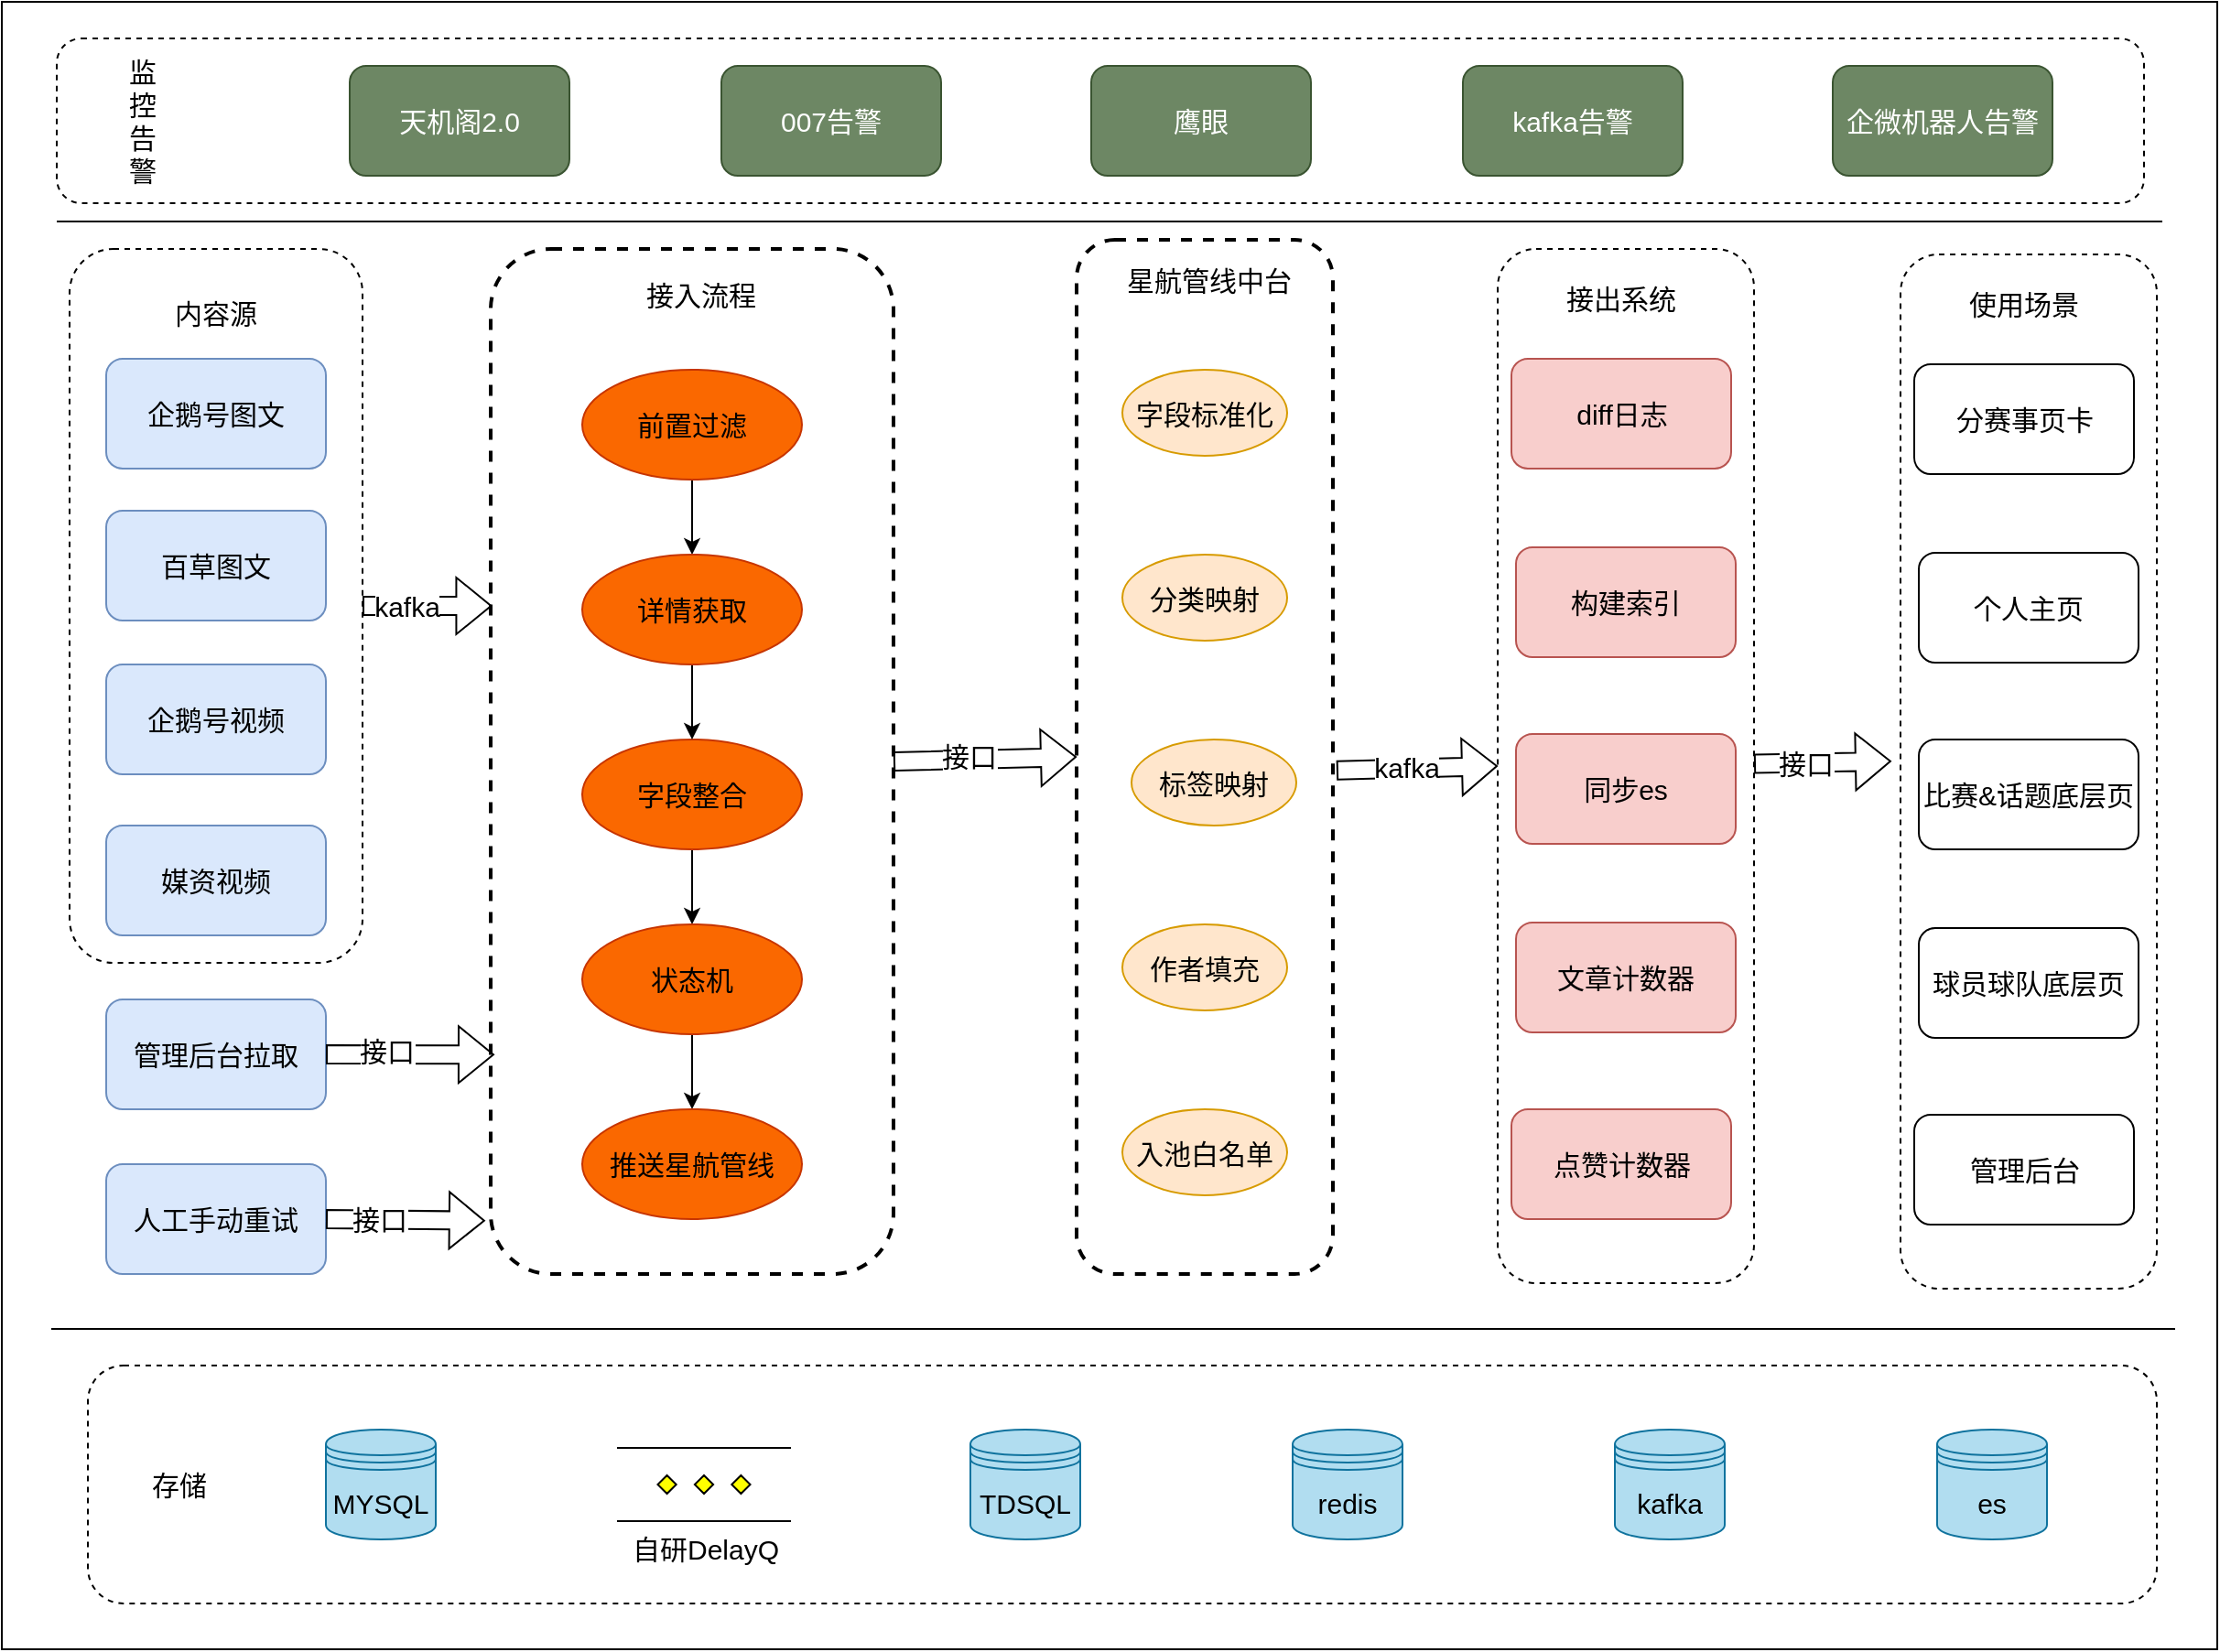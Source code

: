 <mxfile version="16.0.3" type="github">
  <diagram id="Ehf6K-8b_N_PcfSkCcOT" name="Page-1">
    <mxGraphModel dx="1422" dy="762" grid="1" gridSize="10" guides="1" tooltips="1" connect="1" arrows="1" fold="1" page="1" pageScale="1" pageWidth="1654" pageHeight="2336" math="0" shadow="0">
      <root>
        <mxCell id="0" />
        <mxCell id="1" parent="0" />
        <mxCell id="2IMKjfMsFiyMc3P6ZTSg-109" value="" style="rounded=0;whiteSpace=wrap;html=1;fontSize=15;" parent="1" vertex="1">
          <mxGeometry x="220" y="330" width="1210" height="900" as="geometry" />
        </mxCell>
        <mxCell id="2IMKjfMsFiyMc3P6ZTSg-38" value="" style="rounded=1;whiteSpace=wrap;html=1;dashed=1;fontSize=15;" parent="1" vertex="1">
          <mxGeometry x="257" y="465" width="160" height="390" as="geometry" />
        </mxCell>
        <mxCell id="2IMKjfMsFiyMc3P6ZTSg-1" value="企鹅号图文" style="rounded=1;whiteSpace=wrap;html=1;fontSize=15;fillColor=#dae8fc;strokeColor=#6c8ebf;" parent="1" vertex="1">
          <mxGeometry x="277" y="525" width="120" height="60" as="geometry" />
        </mxCell>
        <mxCell id="2IMKjfMsFiyMc3P6ZTSg-2" value="百草图文" style="rounded=1;whiteSpace=wrap;html=1;fontSize=15;fillColor=#dae8fc;strokeColor=#6c8ebf;" parent="1" vertex="1">
          <mxGeometry x="277" y="608" width="120" height="60" as="geometry" />
        </mxCell>
        <mxCell id="2IMKjfMsFiyMc3P6ZTSg-3" value="企鹅号视频" style="rounded=1;whiteSpace=wrap;html=1;fontSize=15;fillColor=#dae8fc;strokeColor=#6c8ebf;" parent="1" vertex="1">
          <mxGeometry x="277" y="692" width="120" height="60" as="geometry" />
        </mxCell>
        <mxCell id="2IMKjfMsFiyMc3P6ZTSg-4" value="媒资视频" style="rounded=1;whiteSpace=wrap;html=1;fontSize=15;fillColor=#dae8fc;strokeColor=#6c8ebf;" parent="1" vertex="1">
          <mxGeometry x="277" y="780" width="120" height="60" as="geometry" />
        </mxCell>
        <mxCell id="2IMKjfMsFiyMc3P6ZTSg-5" value="" style="rounded=1;whiteSpace=wrap;html=1;dashed=1;fontSize=15;strokeWidth=2;" parent="1" vertex="1">
          <mxGeometry x="487" y="465" width="220" height="560" as="geometry" />
        </mxCell>
        <mxCell id="2IMKjfMsFiyMc3P6ZTSg-6" value="接入流程" style="text;html=1;strokeColor=none;fillColor=none;align=center;verticalAlign=middle;whiteSpace=wrap;rounded=0;fontSize=15;" parent="1" vertex="1">
          <mxGeometry x="567" y="475" width="70" height="30" as="geometry" />
        </mxCell>
        <mxCell id="2IMKjfMsFiyMc3P6ZTSg-49" style="edgeStyle=orthogonalEdgeStyle;rounded=0;orthogonalLoop=1;jettySize=auto;html=1;exitX=0.5;exitY=1;exitDx=0;exitDy=0;entryX=0.5;entryY=0;entryDx=0;entryDy=0;fontSize=15;" parent="1" source="2IMKjfMsFiyMc3P6ZTSg-7" target="2IMKjfMsFiyMc3P6ZTSg-11" edge="1">
          <mxGeometry relative="1" as="geometry" />
        </mxCell>
        <mxCell id="2IMKjfMsFiyMc3P6ZTSg-7" value="前置过滤" style="ellipse;whiteSpace=wrap;html=1;fontFamily=Helvetica;fontSize=15;align=center;strokeColor=#C73500;fillColor=#fa6800;fontColor=#000000;" parent="1" vertex="1">
          <mxGeometry x="537" y="531" width="120" height="60" as="geometry" />
        </mxCell>
        <mxCell id="2IMKjfMsFiyMc3P6ZTSg-51" style="edgeStyle=orthogonalEdgeStyle;rounded=0;orthogonalLoop=1;jettySize=auto;html=1;exitX=0.5;exitY=1;exitDx=0;exitDy=0;entryX=0.5;entryY=0;entryDx=0;entryDy=0;fontSize=15;" parent="1" source="2IMKjfMsFiyMc3P6ZTSg-8" target="2IMKjfMsFiyMc3P6ZTSg-9" edge="1">
          <mxGeometry relative="1" as="geometry" />
        </mxCell>
        <mxCell id="2IMKjfMsFiyMc3P6ZTSg-8" value="字段整合" style="ellipse;whiteSpace=wrap;html=1;fontFamily=Helvetica;fontSize=15;align=center;strokeColor=#C73500;fillColor=#fa6800;fontColor=#000000;" parent="1" vertex="1">
          <mxGeometry x="537" y="733" width="120" height="60" as="geometry" />
        </mxCell>
        <mxCell id="2IMKjfMsFiyMc3P6ZTSg-52" style="edgeStyle=orthogonalEdgeStyle;rounded=0;orthogonalLoop=1;jettySize=auto;html=1;exitX=0.5;exitY=1;exitDx=0;exitDy=0;fontSize=15;" parent="1" source="2IMKjfMsFiyMc3P6ZTSg-9" target="2IMKjfMsFiyMc3P6ZTSg-10" edge="1">
          <mxGeometry relative="1" as="geometry" />
        </mxCell>
        <mxCell id="2IMKjfMsFiyMc3P6ZTSg-9" value="状态机" style="ellipse;whiteSpace=wrap;html=1;fontFamily=Helvetica;fontSize=15;align=center;strokeColor=#C73500;fillColor=#fa6800;fontColor=#000000;" parent="1" vertex="1">
          <mxGeometry x="537" y="834" width="120" height="60" as="geometry" />
        </mxCell>
        <mxCell id="2IMKjfMsFiyMc3P6ZTSg-10" value="推送星航管线" style="ellipse;whiteSpace=wrap;html=1;fontFamily=Helvetica;fontSize=15;align=center;strokeColor=#C73500;fillColor=#fa6800;fontColor=#000000;" parent="1" vertex="1">
          <mxGeometry x="537" y="935" width="120" height="60" as="geometry" />
        </mxCell>
        <mxCell id="2IMKjfMsFiyMc3P6ZTSg-50" style="edgeStyle=orthogonalEdgeStyle;rounded=0;orthogonalLoop=1;jettySize=auto;html=1;exitX=0.5;exitY=1;exitDx=0;exitDy=0;entryX=0.5;entryY=0;entryDx=0;entryDy=0;fontSize=15;" parent="1" source="2IMKjfMsFiyMc3P6ZTSg-11" target="2IMKjfMsFiyMc3P6ZTSg-8" edge="1">
          <mxGeometry relative="1" as="geometry" />
        </mxCell>
        <mxCell id="2IMKjfMsFiyMc3P6ZTSg-11" value="详情获取" style="ellipse;whiteSpace=wrap;html=1;fontFamily=Helvetica;fontSize=15;align=center;strokeColor=#C73500;fillColor=#fa6800;fontColor=#000000;" parent="1" vertex="1">
          <mxGeometry x="537" y="632" width="120" height="60" as="geometry" />
        </mxCell>
        <mxCell id="2IMKjfMsFiyMc3P6ZTSg-12" value="" style="rounded=1;whiteSpace=wrap;html=1;fontSize=15;dashed=1;strokeWidth=2;" parent="1" vertex="1">
          <mxGeometry x="807" y="460" width="140" height="565" as="geometry" />
        </mxCell>
        <mxCell id="2IMKjfMsFiyMc3P6ZTSg-13" value="星航管线中台" style="text;html=1;strokeColor=none;fillColor=none;align=center;verticalAlign=middle;whiteSpace=wrap;rounded=0;fontSize=15;" parent="1" vertex="1">
          <mxGeometry x="832" y="468" width="95" height="27" as="geometry" />
        </mxCell>
        <mxCell id="2IMKjfMsFiyMc3P6ZTSg-17" value="作者填充" style="ellipse;whiteSpace=wrap;html=1;fillColor=#ffe6cc;strokeColor=#d79b00;fontFamily=Times New Roman;fontSize=15;" parent="1" vertex="1">
          <mxGeometry x="832" y="834" width="90" height="47" as="geometry" />
        </mxCell>
        <mxCell id="2IMKjfMsFiyMc3P6ZTSg-18" value="字段标准化" style="ellipse;whiteSpace=wrap;html=1;fontFamily=Times New Roman;fontSize=15;fontColor=rgb(0, 0, 0);align=center;strokeColor=#d79b00;fillColor=#ffe6cc;" parent="1" vertex="1">
          <mxGeometry x="832" y="531" width="90" height="47" as="geometry" />
        </mxCell>
        <mxCell id="2IMKjfMsFiyMc3P6ZTSg-19" value="分类映射" style="ellipse;whiteSpace=wrap;html=1;fillColor=#ffe6cc;strokeColor=#d79b00;fontFamily=Times New Roman;fontSize=15;" parent="1" vertex="1">
          <mxGeometry x="832" y="632" width="90" height="47" as="geometry" />
        </mxCell>
        <mxCell id="2IMKjfMsFiyMc3P6ZTSg-20" value="标签映射" style="ellipse;whiteSpace=wrap;html=1;fillColor=#ffe6cc;strokeColor=#d79b00;fontFamily=Times New Roman;fontSize=15;" parent="1" vertex="1">
          <mxGeometry x="837" y="733" width="90" height="47" as="geometry" />
        </mxCell>
        <mxCell id="2IMKjfMsFiyMc3P6ZTSg-21" value="入池白名单" style="ellipse;whiteSpace=wrap;html=1;fillColor=#ffe6cc;strokeColor=#d79b00;fontFamily=Times New Roman;fontSize=15;" parent="1" vertex="1">
          <mxGeometry x="832" y="935" width="90" height="47" as="geometry" />
        </mxCell>
        <mxCell id="2IMKjfMsFiyMc3P6ZTSg-39" value="内容源" style="text;html=1;strokeColor=none;fillColor=none;align=center;verticalAlign=middle;whiteSpace=wrap;rounded=0;fontSize=15;" parent="1" vertex="1">
          <mxGeometry x="307" y="485" width="60" height="30" as="geometry" />
        </mxCell>
        <mxCell id="2IMKjfMsFiyMc3P6ZTSg-40" value="管理后台拉取" style="rounded=1;whiteSpace=wrap;html=1;fontSize=15;fillColor=#dae8fc;strokeColor=#6c8ebf;" parent="1" vertex="1">
          <mxGeometry x="277" y="875" width="120" height="60" as="geometry" />
        </mxCell>
        <mxCell id="2IMKjfMsFiyMc3P6ZTSg-41" value="人工手动重试" style="rounded=1;whiteSpace=wrap;html=1;fontSize=15;fillColor=#dae8fc;strokeColor=#6c8ebf;" parent="1" vertex="1">
          <mxGeometry x="277" y="965" width="120" height="60" as="geometry" />
        </mxCell>
        <mxCell id="2IMKjfMsFiyMc3P6ZTSg-56" value="" style="shape=flexArrow;endArrow=classic;html=1;rounded=0;fontSize=15;entryX=0;entryY=0.5;entryDx=0;entryDy=0;exitX=1;exitY=0.5;exitDx=0;exitDy=0;" parent="1" source="2IMKjfMsFiyMc3P6ZTSg-5" target="2IMKjfMsFiyMc3P6ZTSg-12" edge="1">
          <mxGeometry width="50" height="50" relative="1" as="geometry">
            <mxPoint x="717" y="743" as="sourcePoint" />
            <mxPoint x="757" y="755" as="targetPoint" />
          </mxGeometry>
        </mxCell>
        <mxCell id="2IMKjfMsFiyMc3P6ZTSg-75" value="接口" style="edgeLabel;html=1;align=center;verticalAlign=middle;resizable=0;points=[];fontSize=15;" parent="2IMKjfMsFiyMc3P6ZTSg-56" vertex="1" connectable="0">
          <mxGeometry x="-0.357" y="6" relative="1" as="geometry">
            <mxPoint x="9" y="4" as="offset" />
          </mxGeometry>
        </mxCell>
        <mxCell id="2IMKjfMsFiyMc3P6ZTSg-57" value="" style="shape=flexArrow;endArrow=classic;html=1;rounded=0;fontSize=15;exitX=1;exitY=0.5;exitDx=0;exitDy=0;entryX=-0.014;entryY=0.948;entryDx=0;entryDy=0;entryPerimeter=0;" parent="1" source="2IMKjfMsFiyMc3P6ZTSg-41" target="2IMKjfMsFiyMc3P6ZTSg-5" edge="1">
          <mxGeometry width="50" height="50" relative="1" as="geometry">
            <mxPoint x="457" y="1025" as="sourcePoint" />
            <mxPoint x="477" y="995" as="targetPoint" />
          </mxGeometry>
        </mxCell>
        <mxCell id="2IMKjfMsFiyMc3P6ZTSg-74" value="接口" style="edgeLabel;html=1;align=center;verticalAlign=middle;resizable=0;points=[];fontSize=15;" parent="2IMKjfMsFiyMc3P6ZTSg-57" vertex="1" connectable="0">
          <mxGeometry x="-0.333" y="1" relative="1" as="geometry">
            <mxPoint as="offset" />
          </mxGeometry>
        </mxCell>
        <mxCell id="2IMKjfMsFiyMc3P6ZTSg-59" value="" style="shape=flexArrow;endArrow=classic;html=1;rounded=0;fontSize=15;exitX=1;exitY=0.5;exitDx=0;exitDy=0;entryX=0.009;entryY=0.786;entryDx=0;entryDy=0;entryPerimeter=0;" parent="1" source="2IMKjfMsFiyMc3P6ZTSg-40" target="2IMKjfMsFiyMc3P6ZTSg-5" edge="1">
          <mxGeometry width="50" height="50" relative="1" as="geometry">
            <mxPoint x="417" y="945" as="sourcePoint" />
            <mxPoint x="467" y="895" as="targetPoint" />
          </mxGeometry>
        </mxCell>
        <mxCell id="2IMKjfMsFiyMc3P6ZTSg-73" value="接口" style="edgeLabel;html=1;align=center;verticalAlign=middle;resizable=0;points=[];fontSize=15;" parent="2IMKjfMsFiyMc3P6ZTSg-59" vertex="1" connectable="0">
          <mxGeometry x="-0.282" y="2" relative="1" as="geometry">
            <mxPoint as="offset" />
          </mxGeometry>
        </mxCell>
        <mxCell id="2IMKjfMsFiyMc3P6ZTSg-60" value="" style="shape=flexArrow;endArrow=classic;html=1;rounded=0;fontSize=15;" parent="1" source="2IMKjfMsFiyMc3P6ZTSg-38" edge="1">
          <mxGeometry width="50" height="50" relative="1" as="geometry">
            <mxPoint x="417" y="710" as="sourcePoint" />
            <mxPoint x="487.711" y="660" as="targetPoint" />
          </mxGeometry>
        </mxCell>
        <mxCell id="2IMKjfMsFiyMc3P6ZTSg-72" value="kafka" style="edgeLabel;html=1;align=center;verticalAlign=middle;resizable=0;points=[];fontSize=15;" parent="2IMKjfMsFiyMc3P6ZTSg-60" vertex="1" connectable="0">
          <mxGeometry x="-0.321" relative="1" as="geometry">
            <mxPoint as="offset" />
          </mxGeometry>
        </mxCell>
        <mxCell id="2IMKjfMsFiyMc3P6ZTSg-62" value="" style="rounded=1;whiteSpace=wrap;html=1;fontSize=15;dashed=1;" parent="1" vertex="1">
          <mxGeometry x="1037" y="465" width="140" height="565" as="geometry" />
        </mxCell>
        <mxCell id="2IMKjfMsFiyMc3P6ZTSg-64" value="接出系统" style="text;html=1;strokeColor=none;fillColor=none;align=center;verticalAlign=middle;whiteSpace=wrap;rounded=0;fontSize=15;" parent="1" vertex="1">
          <mxGeometry x="1057" y="478" width="95" height="27" as="geometry" />
        </mxCell>
        <mxCell id="2IMKjfMsFiyMc3P6ZTSg-65" value="" style="shape=flexArrow;endArrow=classic;html=1;rounded=0;fontSize=15;exitX=1.014;exitY=0.513;exitDx=0;exitDy=0;entryX=0;entryY=0.5;entryDx=0;entryDy=0;exitPerimeter=0;" parent="1" source="2IMKjfMsFiyMc3P6ZTSg-12" target="2IMKjfMsFiyMc3P6ZTSg-62" edge="1">
          <mxGeometry width="50" height="50" relative="1" as="geometry">
            <mxPoint x="957" y="775" as="sourcePoint" />
            <mxPoint x="1007" y="725" as="targetPoint" />
          </mxGeometry>
        </mxCell>
        <mxCell id="2IMKjfMsFiyMc3P6ZTSg-66" value="kafka" style="edgeLabel;html=1;align=center;verticalAlign=middle;resizable=0;points=[];fontSize=15;" parent="2IMKjfMsFiyMc3P6ZTSg-65" vertex="1" connectable="0">
          <mxGeometry x="0.294" y="-3" relative="1" as="geometry">
            <mxPoint x="-19" y="-4" as="offset" />
          </mxGeometry>
        </mxCell>
        <mxCell id="2IMKjfMsFiyMc3P6ZTSg-67" value="diff日志" style="rounded=1;whiteSpace=wrap;html=1;fontSize=15;fillColor=#f8cecc;strokeColor=#b85450;" parent="1" vertex="1">
          <mxGeometry x="1044.5" y="525" width="120" height="60" as="geometry" />
        </mxCell>
        <mxCell id="2IMKjfMsFiyMc3P6ZTSg-68" value="构建索引" style="rounded=1;whiteSpace=wrap;html=1;fontSize=15;fillColor=#f8cecc;strokeColor=#b85450;" parent="1" vertex="1">
          <mxGeometry x="1047" y="628" width="120" height="60" as="geometry" />
        </mxCell>
        <mxCell id="2IMKjfMsFiyMc3P6ZTSg-69" value="同步es" style="rounded=1;whiteSpace=wrap;html=1;fontSize=15;fillColor=#f8cecc;strokeColor=#b85450;" parent="1" vertex="1">
          <mxGeometry x="1047" y="730" width="120" height="60" as="geometry" />
        </mxCell>
        <mxCell id="2IMKjfMsFiyMc3P6ZTSg-70" value="文章计数器" style="rounded=1;whiteSpace=wrap;html=1;fontSize=15;fillColor=#f8cecc;strokeColor=#b85450;" parent="1" vertex="1">
          <mxGeometry x="1047" y="833" width="120" height="60" as="geometry" />
        </mxCell>
        <mxCell id="2IMKjfMsFiyMc3P6ZTSg-71" value="点赞计数器" style="rounded=1;whiteSpace=wrap;html=1;fontSize=15;fillColor=#f8cecc;strokeColor=#b85450;" parent="1" vertex="1">
          <mxGeometry x="1044.5" y="935" width="120" height="60" as="geometry" />
        </mxCell>
        <mxCell id="2IMKjfMsFiyMc3P6ZTSg-76" value="" style="rounded=1;whiteSpace=wrap;html=1;dashed=1;fontSize=15;" parent="1" vertex="1">
          <mxGeometry x="267" y="1075" width="1130" height="130" as="geometry" />
        </mxCell>
        <mxCell id="2IMKjfMsFiyMc3P6ZTSg-77" value="" style="endArrow=none;html=1;rounded=0;fontSize=15;" parent="1" edge="1">
          <mxGeometry width="50" height="50" relative="1" as="geometry">
            <mxPoint x="247" y="1055" as="sourcePoint" />
            <mxPoint x="1407" y="1055" as="targetPoint" />
          </mxGeometry>
        </mxCell>
        <mxCell id="2IMKjfMsFiyMc3P6ZTSg-78" value="" style="rounded=1;whiteSpace=wrap;html=1;fontSize=15;dashed=1;" parent="1" vertex="1">
          <mxGeometry x="1257" y="468" width="140" height="565" as="geometry" />
        </mxCell>
        <mxCell id="2IMKjfMsFiyMc3P6ZTSg-79" value="使用场景" style="text;html=1;strokeColor=none;fillColor=none;align=center;verticalAlign=middle;whiteSpace=wrap;rounded=0;fontSize=15;" parent="1" vertex="1">
          <mxGeometry x="1277" y="481" width="95" height="27" as="geometry" />
        </mxCell>
        <mxCell id="2IMKjfMsFiyMc3P6ZTSg-80" value="分赛事页卡" style="rounded=1;whiteSpace=wrap;html=1;fontSize=15;" parent="1" vertex="1">
          <mxGeometry x="1264.5" y="528" width="120" height="60" as="geometry" />
        </mxCell>
        <mxCell id="2IMKjfMsFiyMc3P6ZTSg-81" value="个人主页" style="rounded=1;whiteSpace=wrap;html=1;fontSize=15;" parent="1" vertex="1">
          <mxGeometry x="1267" y="631" width="120" height="60" as="geometry" />
        </mxCell>
        <mxCell id="2IMKjfMsFiyMc3P6ZTSg-82" value="比赛&amp;amp;话题底层页" style="rounded=1;whiteSpace=wrap;html=1;fontSize=15;" parent="1" vertex="1">
          <mxGeometry x="1267" y="733" width="120" height="60" as="geometry" />
        </mxCell>
        <mxCell id="2IMKjfMsFiyMc3P6ZTSg-83" value="球员球队底层页" style="rounded=1;whiteSpace=wrap;html=1;fontSize=15;" parent="1" vertex="1">
          <mxGeometry x="1267" y="836" width="120" height="60" as="geometry" />
        </mxCell>
        <mxCell id="2IMKjfMsFiyMc3P6ZTSg-84" value="管理后台" style="rounded=1;whiteSpace=wrap;html=1;fontSize=15;" parent="1" vertex="1">
          <mxGeometry x="1264.5" y="938" width="120" height="60" as="geometry" />
        </mxCell>
        <mxCell id="2IMKjfMsFiyMc3P6ZTSg-87" value="" style="shape=flexArrow;endArrow=classic;html=1;rounded=0;fontSize=15;entryX=-0.036;entryY=0.49;entryDx=0;entryDy=0;entryPerimeter=0;" parent="1" source="2IMKjfMsFiyMc3P6ZTSg-62" target="2IMKjfMsFiyMc3P6ZTSg-78" edge="1">
          <mxGeometry width="50" height="50" relative="1" as="geometry">
            <mxPoint x="1177" y="797.5" as="sourcePoint" />
            <mxPoint x="1247.711" y="747.5" as="targetPoint" />
          </mxGeometry>
        </mxCell>
        <mxCell id="2IMKjfMsFiyMc3P6ZTSg-88" value="接口" style="edgeLabel;html=1;align=center;verticalAlign=middle;resizable=0;points=[];fontSize=15;" parent="2IMKjfMsFiyMc3P6ZTSg-87" vertex="1" connectable="0">
          <mxGeometry x="-0.361" y="-2" relative="1" as="geometry">
            <mxPoint x="4" y="-2" as="offset" />
          </mxGeometry>
        </mxCell>
        <mxCell id="2IMKjfMsFiyMc3P6ZTSg-91" value="存储" style="text;html=1;strokeColor=none;fillColor=none;align=center;verticalAlign=middle;whiteSpace=wrap;rounded=0;dashed=1;fontSize=15;" parent="1" vertex="1">
          <mxGeometry x="287" y="1125" width="60" height="30" as="geometry" />
        </mxCell>
        <mxCell id="2IMKjfMsFiyMc3P6ZTSg-92" value="MYSQL" style="shape=datastore;whiteSpace=wrap;html=1;fontSize=15;fillColor=#b1ddf0;strokeColor=#10739e;flipV=0;" parent="1" vertex="1">
          <mxGeometry x="397" y="1110" width="60" height="60" as="geometry" />
        </mxCell>
        <mxCell id="2IMKjfMsFiyMc3P6ZTSg-93" value="TDSQL" style="shape=datastore;whiteSpace=wrap;html=1;fontSize=15;fillColor=#b1ddf0;strokeColor=#10739e;flipV=0;" parent="1" vertex="1">
          <mxGeometry x="749" y="1110" width="60" height="60" as="geometry" />
        </mxCell>
        <mxCell id="2IMKjfMsFiyMc3P6ZTSg-94" value="redis" style="shape=datastore;whiteSpace=wrap;html=1;fontSize=15;fillColor=#b1ddf0;strokeColor=#10739e;flipV=0;" parent="1" vertex="1">
          <mxGeometry x="925" y="1110" width="60" height="60" as="geometry" />
        </mxCell>
        <mxCell id="2IMKjfMsFiyMc3P6ZTSg-95" value="kafka" style="shape=datastore;whiteSpace=wrap;html=1;fontSize=15;fillColor=#b1ddf0;strokeColor=#10739e;flipV=0;" parent="1" vertex="1">
          <mxGeometry x="1101" y="1110" width="60" height="60" as="geometry" />
        </mxCell>
        <mxCell id="2IMKjfMsFiyMc3P6ZTSg-96" value="es" style="shape=datastore;whiteSpace=wrap;html=1;fontSize=15;fillColor=#b1ddf0;strokeColor=#10739e;flipV=0;" parent="1" vertex="1">
          <mxGeometry x="1277" y="1110" width="60" height="60" as="geometry" />
        </mxCell>
        <mxCell id="2IMKjfMsFiyMc3P6ZTSg-97" value="" style="endArrow=none;html=1;rounded=0;fontSize=15;" parent="1" edge="1">
          <mxGeometry width="50" height="50" relative="1" as="geometry">
            <mxPoint x="250" y="450" as="sourcePoint" />
            <mxPoint x="1400" y="450" as="targetPoint" />
          </mxGeometry>
        </mxCell>
        <mxCell id="2IMKjfMsFiyMc3P6ZTSg-98" value="" style="rounded=1;whiteSpace=wrap;html=1;fontSize=15;dashed=1;" parent="1" vertex="1">
          <mxGeometry x="250" y="350" width="1140" height="90" as="geometry" />
        </mxCell>
        <mxCell id="2IMKjfMsFiyMc3P6ZTSg-99" value="天机阁2.0" style="rounded=1;whiteSpace=wrap;html=1;fontSize=15;fillColor=#6d8764;strokeColor=#3A5431;fontColor=#ffffff;" parent="1" vertex="1">
          <mxGeometry x="410" y="365" width="120" height="60" as="geometry" />
        </mxCell>
        <mxCell id="2IMKjfMsFiyMc3P6ZTSg-100" value="007告警" style="rounded=1;whiteSpace=wrap;html=1;fontSize=15;fillColor=#6d8764;strokeColor=#3A5431;fontColor=#ffffff;" parent="1" vertex="1">
          <mxGeometry x="613" y="365" width="120" height="60" as="geometry" />
        </mxCell>
        <mxCell id="2IMKjfMsFiyMc3P6ZTSg-101" value="鹰眼" style="rounded=1;whiteSpace=wrap;html=1;fontSize=15;fillColor=#6d8764;strokeColor=#3A5431;fontColor=#ffffff;" parent="1" vertex="1">
          <mxGeometry x="815" y="365" width="120" height="60" as="geometry" />
        </mxCell>
        <mxCell id="2IMKjfMsFiyMc3P6ZTSg-102" value="&lt;span style=&quot;font-family: &amp;quot;times new roman&amp;quot;; font-size: 15px;&quot;&gt;企微机器人告警&lt;/span&gt;" style="rounded=1;whiteSpace=wrap;html=1;fontSize=15;fillColor=#6d8764;strokeColor=#3A5431;fontColor=#ffffff;" parent="1" vertex="1">
          <mxGeometry x="1220" y="365" width="120" height="60" as="geometry" />
        </mxCell>
        <mxCell id="2IMKjfMsFiyMc3P6ZTSg-103" value="监&lt;br style=&quot;font-size: 15px;&quot;&gt;控&lt;br style=&quot;font-size: 15px;&quot;&gt;告&lt;br style=&quot;font-size: 15px;&quot;&gt;警" style="text;html=1;strokeColor=none;fillColor=none;align=center;verticalAlign=middle;whiteSpace=wrap;rounded=0;fontSize=15;" parent="1" vertex="1">
          <mxGeometry x="267" y="380" width="60" height="30" as="geometry" />
        </mxCell>
        <mxCell id="2IMKjfMsFiyMc3P6ZTSg-104" value="kafka告警" style="rounded=1;whiteSpace=wrap;html=1;fontSize=15;fillColor=#6d8764;strokeColor=#3A5431;fontColor=#ffffff;" parent="1" vertex="1">
          <mxGeometry x="1018" y="365" width="120" height="60" as="geometry" />
        </mxCell>
        <mxCell id="p4jo06GS-AR0rtm73uVo-1" value="自研DelayQ" style="verticalLabelPosition=bottom;verticalAlign=top;html=1;shape=mxgraph.flowchart.parallel_mode;pointerEvents=1;flipV=0;fontSize=15;" vertex="1" parent="1">
          <mxGeometry x="556" y="1120" width="95" height="40" as="geometry" />
        </mxCell>
      </root>
    </mxGraphModel>
  </diagram>
</mxfile>
